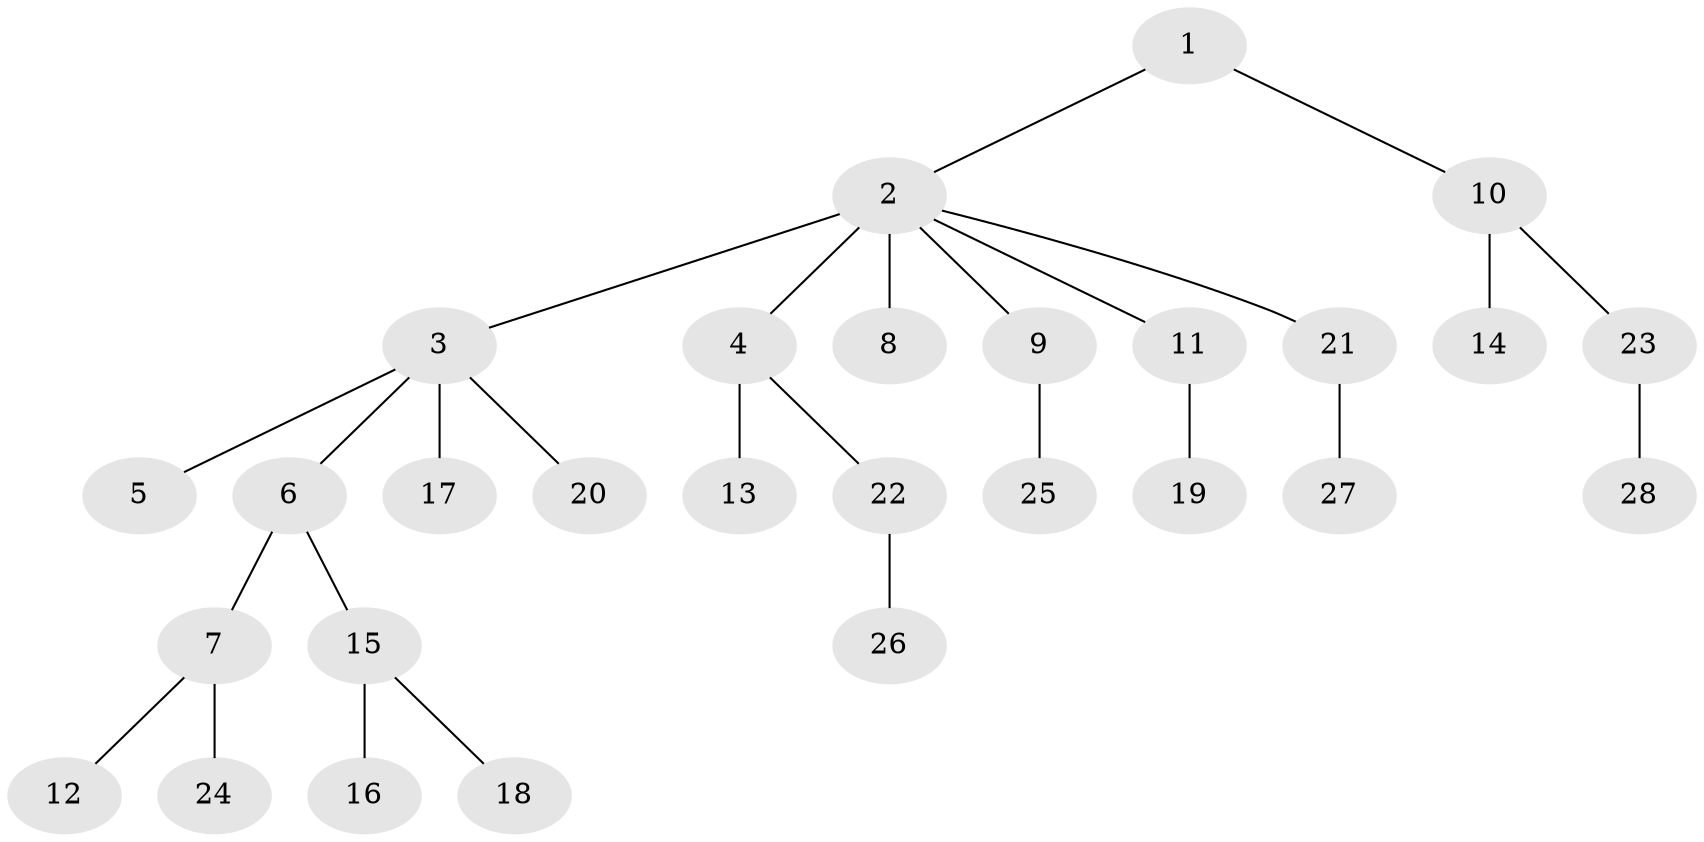 // original degree distribution, {3: 0.05555555555555555, 12: 0.018518518518518517, 6: 0.018518518518518517, 4: 0.09259259259259259, 1: 0.6481481481481481, 5: 0.037037037037037035, 2: 0.12962962962962962}
// Generated by graph-tools (version 1.1) at 2025/35/03/09/25 02:35:38]
// undirected, 28 vertices, 27 edges
graph export_dot {
graph [start="1"]
  node [color=gray90,style=filled];
  1;
  2;
  3;
  4;
  5;
  6;
  7;
  8;
  9;
  10;
  11;
  12;
  13;
  14;
  15;
  16;
  17;
  18;
  19;
  20;
  21;
  22;
  23;
  24;
  25;
  26;
  27;
  28;
  1 -- 2 [weight=1.0];
  1 -- 10 [weight=1.0];
  2 -- 3 [weight=1.0];
  2 -- 4 [weight=1.0];
  2 -- 8 [weight=5.0];
  2 -- 9 [weight=1.0];
  2 -- 11 [weight=1.0];
  2 -- 21 [weight=1.0];
  3 -- 5 [weight=1.0];
  3 -- 6 [weight=1.0];
  3 -- 17 [weight=1.0];
  3 -- 20 [weight=1.0];
  4 -- 13 [weight=1.0];
  4 -- 22 [weight=1.0];
  6 -- 7 [weight=1.0];
  6 -- 15 [weight=1.0];
  7 -- 12 [weight=1.0];
  7 -- 24 [weight=1.0];
  9 -- 25 [weight=1.0];
  10 -- 14 [weight=2.0];
  10 -- 23 [weight=1.0];
  11 -- 19 [weight=4.0];
  15 -- 16 [weight=1.0];
  15 -- 18 [weight=1.0];
  21 -- 27 [weight=1.0];
  22 -- 26 [weight=1.0];
  23 -- 28 [weight=2.0];
}
